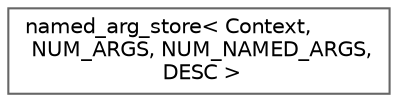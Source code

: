 digraph "类继承关系图"
{
 // LATEX_PDF_SIZE
  bgcolor="transparent";
  edge [fontname=Helvetica,fontsize=10,labelfontname=Helvetica,labelfontsize=10];
  node [fontname=Helvetica,fontsize=10,shape=box,height=0.2,width=0.4];
  rankdir="LR";
  Node0 [id="Node000000",label="named_arg_store\< Context,\l NUM_ARGS, NUM_NAMED_ARGS,\l DESC \>",height=0.2,width=0.4,color="grey40", fillcolor="white", style="filled",URL="$structdetail_1_1named__arg__store.html",tooltip=" "];
}
